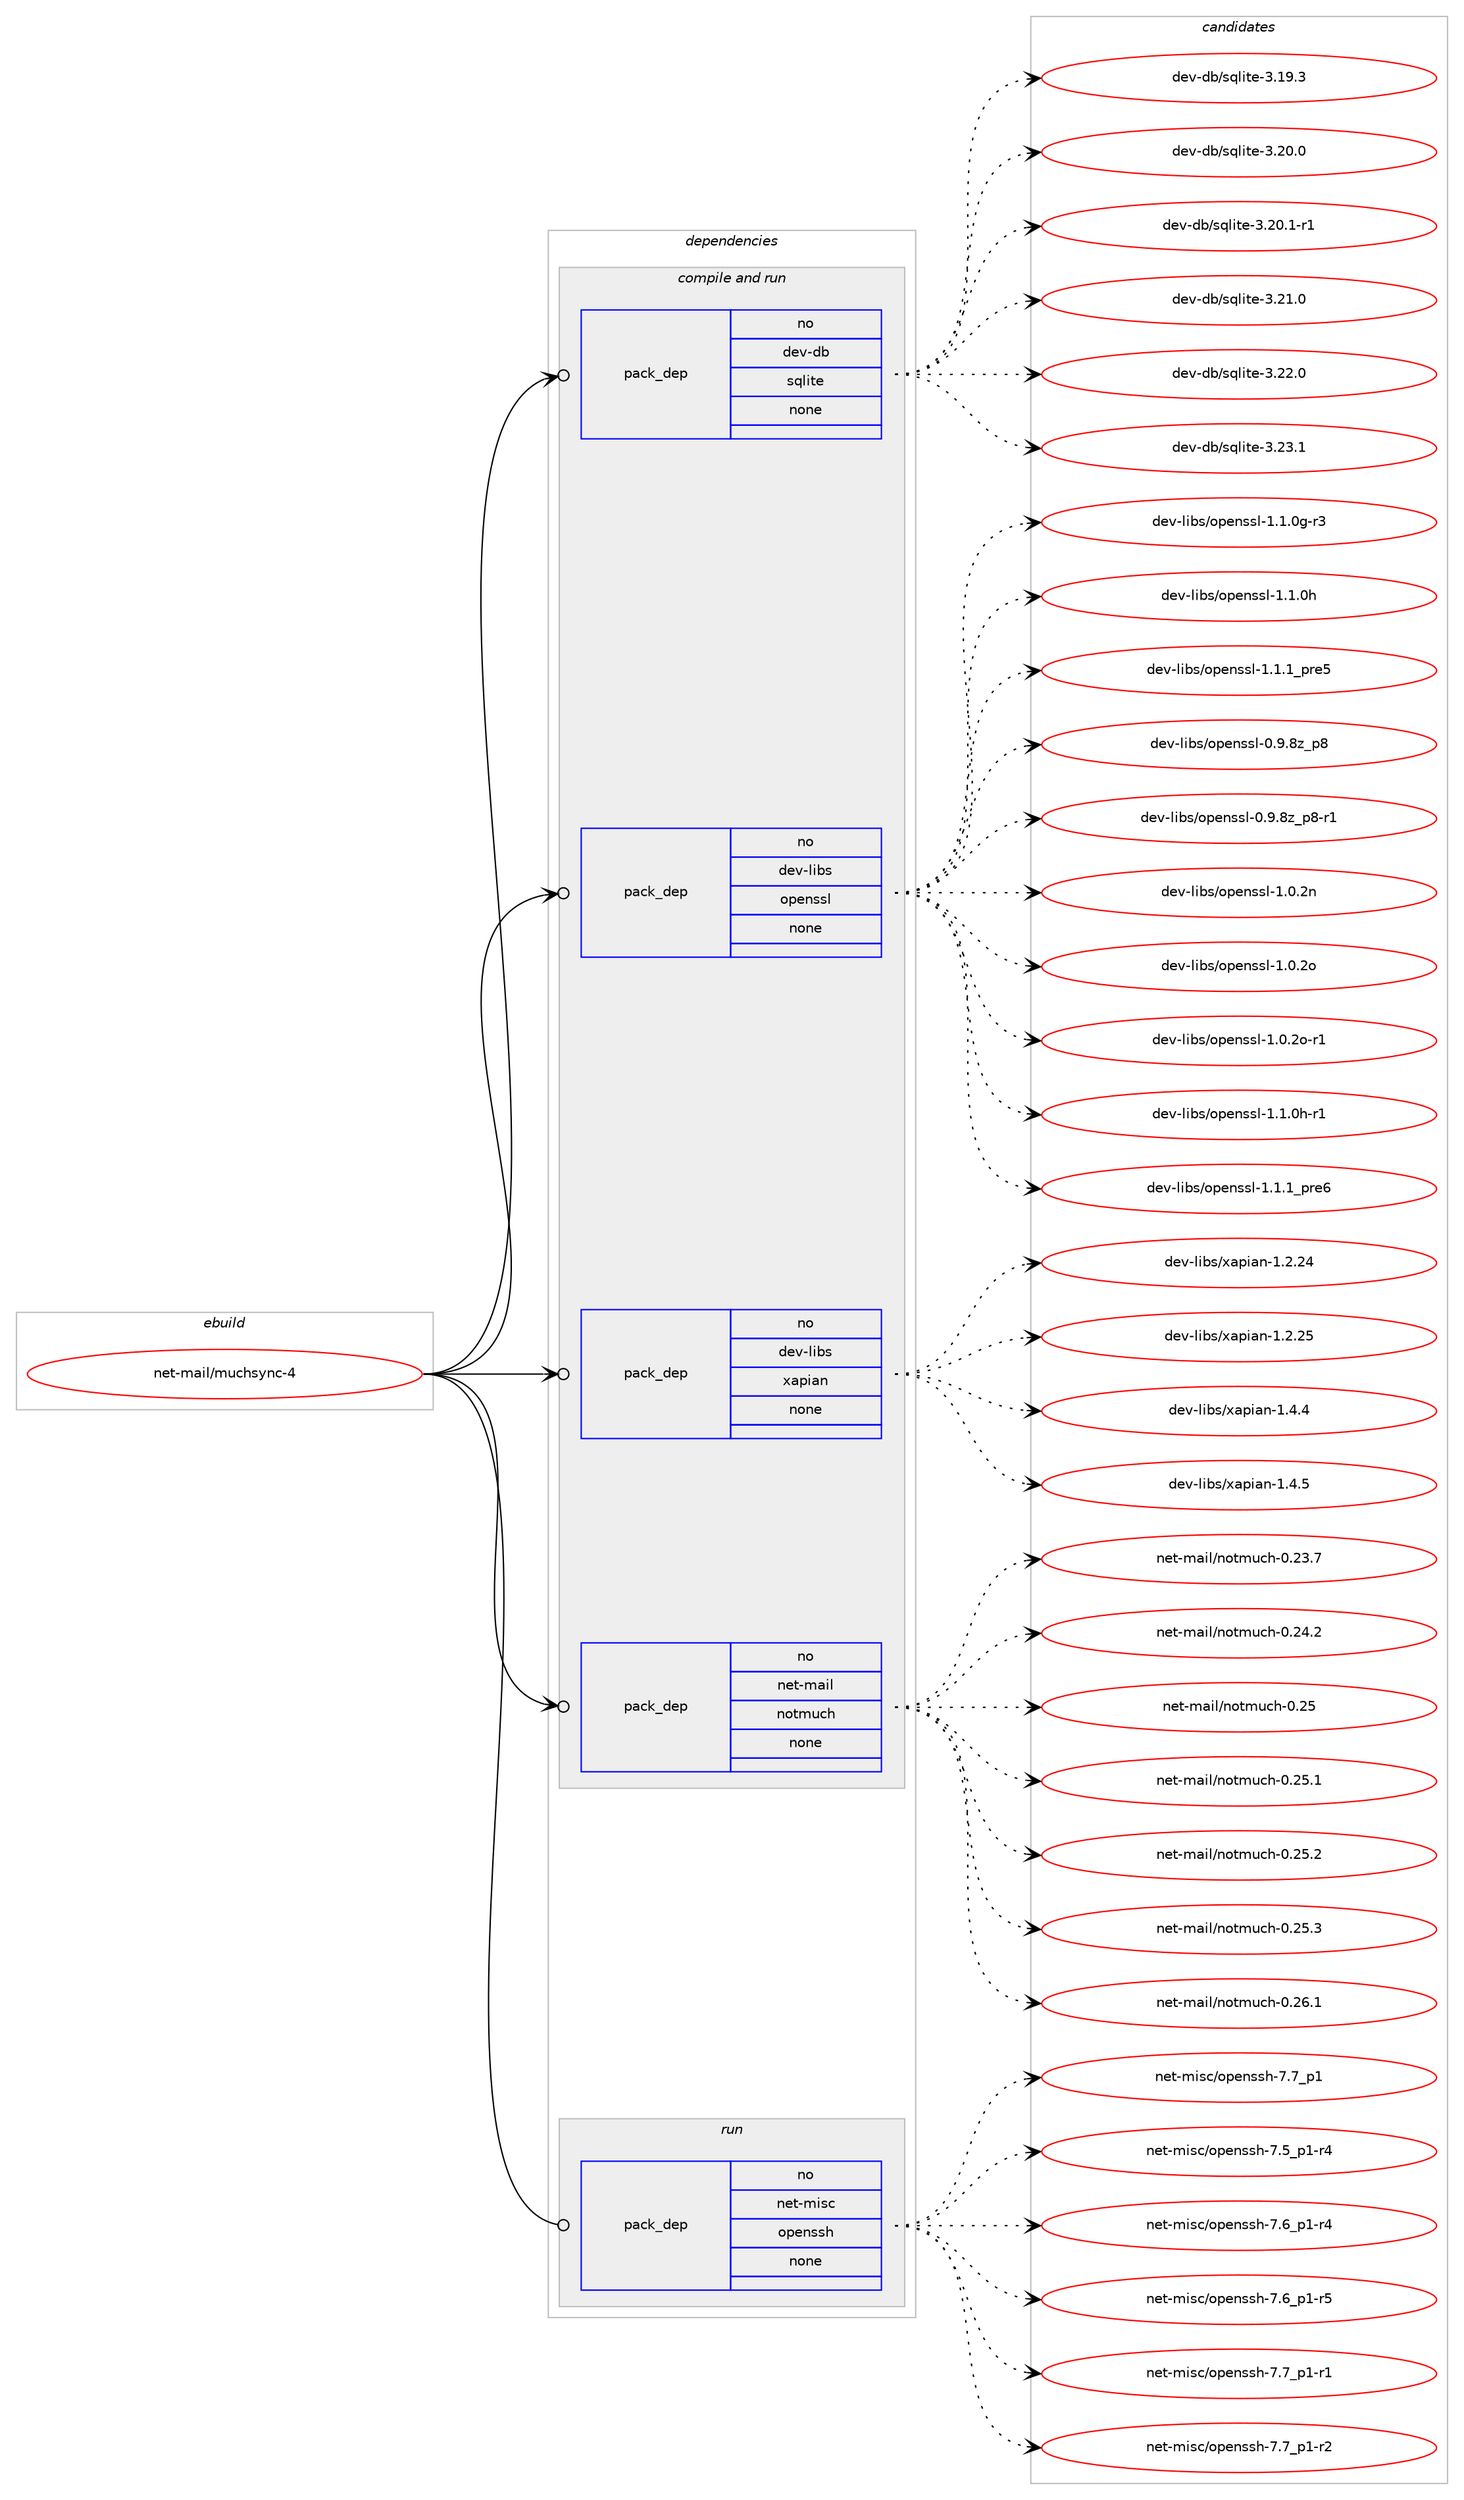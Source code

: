 digraph prolog {

# *************
# Graph options
# *************

newrank=true;
concentrate=true;
compound=true;
graph [rankdir=LR,fontname=Helvetica,fontsize=10,ranksep=1.5];#, ranksep=2.5, nodesep=0.2];
edge  [arrowhead=vee];
node  [fontname=Helvetica,fontsize=10];

# **********
# The ebuild
# **********

subgraph cluster_leftcol {
color=gray;
rank=same;
label=<<i>ebuild</i>>;
id [label="net-mail/muchsync-4", color=red, width=4, href="../net-mail/muchsync-4.svg"];
}

# ****************
# The dependencies
# ****************

subgraph cluster_midcol {
color=gray;
label=<<i>dependencies</i>>;
subgraph cluster_compile {
fillcolor="#eeeeee";
style=filled;
label=<<i>compile</i>>;
}
subgraph cluster_compileandrun {
fillcolor="#eeeeee";
style=filled;
label=<<i>compile and run</i>>;
subgraph pack889 {
dependency1170 [label=<<TABLE BORDER="0" CELLBORDER="1" CELLSPACING="0" CELLPADDING="4" WIDTH="220"><TR><TD ROWSPAN="6" CELLPADDING="30">pack_dep</TD></TR><TR><TD WIDTH="110">no</TD></TR><TR><TD>dev-db</TD></TR><TR><TD>sqlite</TD></TR><TR><TD>none</TD></TR><TR><TD></TD></TR></TABLE>>, shape=none, color=blue];
}
id:e -> dependency1170:w [weight=20,style="solid",arrowhead="odotvee"];
subgraph pack890 {
dependency1171 [label=<<TABLE BORDER="0" CELLBORDER="1" CELLSPACING="0" CELLPADDING="4" WIDTH="220"><TR><TD ROWSPAN="6" CELLPADDING="30">pack_dep</TD></TR><TR><TD WIDTH="110">no</TD></TR><TR><TD>dev-libs</TD></TR><TR><TD>openssl</TD></TR><TR><TD>none</TD></TR><TR><TD></TD></TR></TABLE>>, shape=none, color=blue];
}
id:e -> dependency1171:w [weight=20,style="solid",arrowhead="odotvee"];
subgraph pack891 {
dependency1172 [label=<<TABLE BORDER="0" CELLBORDER="1" CELLSPACING="0" CELLPADDING="4" WIDTH="220"><TR><TD ROWSPAN="6" CELLPADDING="30">pack_dep</TD></TR><TR><TD WIDTH="110">no</TD></TR><TR><TD>dev-libs</TD></TR><TR><TD>xapian</TD></TR><TR><TD>none</TD></TR><TR><TD></TD></TR></TABLE>>, shape=none, color=blue];
}
id:e -> dependency1172:w [weight=20,style="solid",arrowhead="odotvee"];
subgraph pack892 {
dependency1173 [label=<<TABLE BORDER="0" CELLBORDER="1" CELLSPACING="0" CELLPADDING="4" WIDTH="220"><TR><TD ROWSPAN="6" CELLPADDING="30">pack_dep</TD></TR><TR><TD WIDTH="110">no</TD></TR><TR><TD>net-mail</TD></TR><TR><TD>notmuch</TD></TR><TR><TD>none</TD></TR><TR><TD></TD></TR></TABLE>>, shape=none, color=blue];
}
id:e -> dependency1173:w [weight=20,style="solid",arrowhead="odotvee"];
}
subgraph cluster_run {
fillcolor="#eeeeee";
style=filled;
label=<<i>run</i>>;
subgraph pack893 {
dependency1174 [label=<<TABLE BORDER="0" CELLBORDER="1" CELLSPACING="0" CELLPADDING="4" WIDTH="220"><TR><TD ROWSPAN="6" CELLPADDING="30">pack_dep</TD></TR><TR><TD WIDTH="110">no</TD></TR><TR><TD>net-misc</TD></TR><TR><TD>openssh</TD></TR><TR><TD>none</TD></TR><TR><TD></TD></TR></TABLE>>, shape=none, color=blue];
}
id:e -> dependency1174:w [weight=20,style="solid",arrowhead="odot"];
}
}

# **************
# The candidates
# **************

subgraph cluster_choices {
rank=same;
color=gray;
label=<<i>candidates</i>>;

subgraph choice889 {
color=black;
nodesep=1;
choice10010111845100984711511310810511610145514649574651 [label="dev-db/sqlite-3.19.3", color=red, width=4,href="../dev-db/sqlite-3.19.3.svg"];
choice10010111845100984711511310810511610145514650484648 [label="dev-db/sqlite-3.20.0", color=red, width=4,href="../dev-db/sqlite-3.20.0.svg"];
choice100101118451009847115113108105116101455146504846494511449 [label="dev-db/sqlite-3.20.1-r1", color=red, width=4,href="../dev-db/sqlite-3.20.1-r1.svg"];
choice10010111845100984711511310810511610145514650494648 [label="dev-db/sqlite-3.21.0", color=red, width=4,href="../dev-db/sqlite-3.21.0.svg"];
choice10010111845100984711511310810511610145514650504648 [label="dev-db/sqlite-3.22.0", color=red, width=4,href="../dev-db/sqlite-3.22.0.svg"];
choice10010111845100984711511310810511610145514650514649 [label="dev-db/sqlite-3.23.1", color=red, width=4,href="../dev-db/sqlite-3.23.1.svg"];
dependency1170:e -> choice10010111845100984711511310810511610145514649574651:w [style=dotted,weight="100"];
dependency1170:e -> choice10010111845100984711511310810511610145514650484648:w [style=dotted,weight="100"];
dependency1170:e -> choice100101118451009847115113108105116101455146504846494511449:w [style=dotted,weight="100"];
dependency1170:e -> choice10010111845100984711511310810511610145514650494648:w [style=dotted,weight="100"];
dependency1170:e -> choice10010111845100984711511310810511610145514650504648:w [style=dotted,weight="100"];
dependency1170:e -> choice10010111845100984711511310810511610145514650514649:w [style=dotted,weight="100"];
}
subgraph choice890 {
color=black;
nodesep=1;
choice1001011184510810598115471111121011101151151084549464946481034511451 [label="dev-libs/openssl-1.1.0g-r3", color=red, width=4,href="../dev-libs/openssl-1.1.0g-r3.svg"];
choice100101118451081059811547111112101110115115108454946494648104 [label="dev-libs/openssl-1.1.0h", color=red, width=4,href="../dev-libs/openssl-1.1.0h.svg"];
choice1001011184510810598115471111121011101151151084549464946499511211410153 [label="dev-libs/openssl-1.1.1_pre5", color=red, width=4,href="../dev-libs/openssl-1.1.1_pre5.svg"];
choice1001011184510810598115471111121011101151151084548465746561229511256 [label="dev-libs/openssl-0.9.8z_p8", color=red, width=4,href="../dev-libs/openssl-0.9.8z_p8.svg"];
choice10010111845108105981154711111210111011511510845484657465612295112564511449 [label="dev-libs/openssl-0.9.8z_p8-r1", color=red, width=4,href="../dev-libs/openssl-0.9.8z_p8-r1.svg"];
choice100101118451081059811547111112101110115115108454946484650110 [label="dev-libs/openssl-1.0.2n", color=red, width=4,href="../dev-libs/openssl-1.0.2n.svg"];
choice100101118451081059811547111112101110115115108454946484650111 [label="dev-libs/openssl-1.0.2o", color=red, width=4,href="../dev-libs/openssl-1.0.2o.svg"];
choice1001011184510810598115471111121011101151151084549464846501114511449 [label="dev-libs/openssl-1.0.2o-r1", color=red, width=4,href="../dev-libs/openssl-1.0.2o-r1.svg"];
choice1001011184510810598115471111121011101151151084549464946481044511449 [label="dev-libs/openssl-1.1.0h-r1", color=red, width=4,href="../dev-libs/openssl-1.1.0h-r1.svg"];
choice1001011184510810598115471111121011101151151084549464946499511211410154 [label="dev-libs/openssl-1.1.1_pre6", color=red, width=4,href="../dev-libs/openssl-1.1.1_pre6.svg"];
dependency1171:e -> choice1001011184510810598115471111121011101151151084549464946481034511451:w [style=dotted,weight="100"];
dependency1171:e -> choice100101118451081059811547111112101110115115108454946494648104:w [style=dotted,weight="100"];
dependency1171:e -> choice1001011184510810598115471111121011101151151084549464946499511211410153:w [style=dotted,weight="100"];
dependency1171:e -> choice1001011184510810598115471111121011101151151084548465746561229511256:w [style=dotted,weight="100"];
dependency1171:e -> choice10010111845108105981154711111210111011511510845484657465612295112564511449:w [style=dotted,weight="100"];
dependency1171:e -> choice100101118451081059811547111112101110115115108454946484650110:w [style=dotted,weight="100"];
dependency1171:e -> choice100101118451081059811547111112101110115115108454946484650111:w [style=dotted,weight="100"];
dependency1171:e -> choice1001011184510810598115471111121011101151151084549464846501114511449:w [style=dotted,weight="100"];
dependency1171:e -> choice1001011184510810598115471111121011101151151084549464946481044511449:w [style=dotted,weight="100"];
dependency1171:e -> choice1001011184510810598115471111121011101151151084549464946499511211410154:w [style=dotted,weight="100"];
}
subgraph choice891 {
color=black;
nodesep=1;
choice100101118451081059811547120971121059711045494650465052 [label="dev-libs/xapian-1.2.24", color=red, width=4,href="../dev-libs/xapian-1.2.24.svg"];
choice100101118451081059811547120971121059711045494650465053 [label="dev-libs/xapian-1.2.25", color=red, width=4,href="../dev-libs/xapian-1.2.25.svg"];
choice1001011184510810598115471209711210597110454946524652 [label="dev-libs/xapian-1.4.4", color=red, width=4,href="../dev-libs/xapian-1.4.4.svg"];
choice1001011184510810598115471209711210597110454946524653 [label="dev-libs/xapian-1.4.5", color=red, width=4,href="../dev-libs/xapian-1.4.5.svg"];
dependency1172:e -> choice100101118451081059811547120971121059711045494650465052:w [style=dotted,weight="100"];
dependency1172:e -> choice100101118451081059811547120971121059711045494650465053:w [style=dotted,weight="100"];
dependency1172:e -> choice1001011184510810598115471209711210597110454946524652:w [style=dotted,weight="100"];
dependency1172:e -> choice1001011184510810598115471209711210597110454946524653:w [style=dotted,weight="100"];
}
subgraph choice892 {
color=black;
nodesep=1;
choice1101011164510997105108471101111161091179910445484650514655 [label="net-mail/notmuch-0.23.7", color=red, width=4,href="../net-mail/notmuch-0.23.7.svg"];
choice1101011164510997105108471101111161091179910445484650524650 [label="net-mail/notmuch-0.24.2", color=red, width=4,href="../net-mail/notmuch-0.24.2.svg"];
choice110101116451099710510847110111116109117991044548465053 [label="net-mail/notmuch-0.25", color=red, width=4,href="../net-mail/notmuch-0.25.svg"];
choice1101011164510997105108471101111161091179910445484650534649 [label="net-mail/notmuch-0.25.1", color=red, width=4,href="../net-mail/notmuch-0.25.1.svg"];
choice1101011164510997105108471101111161091179910445484650534650 [label="net-mail/notmuch-0.25.2", color=red, width=4,href="../net-mail/notmuch-0.25.2.svg"];
choice1101011164510997105108471101111161091179910445484650534651 [label="net-mail/notmuch-0.25.3", color=red, width=4,href="../net-mail/notmuch-0.25.3.svg"];
choice1101011164510997105108471101111161091179910445484650544649 [label="net-mail/notmuch-0.26.1", color=red, width=4,href="../net-mail/notmuch-0.26.1.svg"];
dependency1173:e -> choice1101011164510997105108471101111161091179910445484650514655:w [style=dotted,weight="100"];
dependency1173:e -> choice1101011164510997105108471101111161091179910445484650524650:w [style=dotted,weight="100"];
dependency1173:e -> choice110101116451099710510847110111116109117991044548465053:w [style=dotted,weight="100"];
dependency1173:e -> choice1101011164510997105108471101111161091179910445484650534649:w [style=dotted,weight="100"];
dependency1173:e -> choice1101011164510997105108471101111161091179910445484650534650:w [style=dotted,weight="100"];
dependency1173:e -> choice1101011164510997105108471101111161091179910445484650534651:w [style=dotted,weight="100"];
dependency1173:e -> choice1101011164510997105108471101111161091179910445484650544649:w [style=dotted,weight="100"];
}
subgraph choice893 {
color=black;
nodesep=1;
choice110101116451091051159947111112101110115115104455546559511249 [label="net-misc/openssh-7.7_p1", color=red, width=4,href="../net-misc/openssh-7.7_p1.svg"];
choice1101011164510910511599471111121011101151151044555465395112494511452 [label="net-misc/openssh-7.5_p1-r4", color=red, width=4,href="../net-misc/openssh-7.5_p1-r4.svg"];
choice1101011164510910511599471111121011101151151044555465495112494511452 [label="net-misc/openssh-7.6_p1-r4", color=red, width=4,href="../net-misc/openssh-7.6_p1-r4.svg"];
choice1101011164510910511599471111121011101151151044555465495112494511453 [label="net-misc/openssh-7.6_p1-r5", color=red, width=4,href="../net-misc/openssh-7.6_p1-r5.svg"];
choice1101011164510910511599471111121011101151151044555465595112494511449 [label="net-misc/openssh-7.7_p1-r1", color=red, width=4,href="../net-misc/openssh-7.7_p1-r1.svg"];
choice1101011164510910511599471111121011101151151044555465595112494511450 [label="net-misc/openssh-7.7_p1-r2", color=red, width=4,href="../net-misc/openssh-7.7_p1-r2.svg"];
dependency1174:e -> choice110101116451091051159947111112101110115115104455546559511249:w [style=dotted,weight="100"];
dependency1174:e -> choice1101011164510910511599471111121011101151151044555465395112494511452:w [style=dotted,weight="100"];
dependency1174:e -> choice1101011164510910511599471111121011101151151044555465495112494511452:w [style=dotted,weight="100"];
dependency1174:e -> choice1101011164510910511599471111121011101151151044555465495112494511453:w [style=dotted,weight="100"];
dependency1174:e -> choice1101011164510910511599471111121011101151151044555465595112494511449:w [style=dotted,weight="100"];
dependency1174:e -> choice1101011164510910511599471111121011101151151044555465595112494511450:w [style=dotted,weight="100"];
}
}

}
